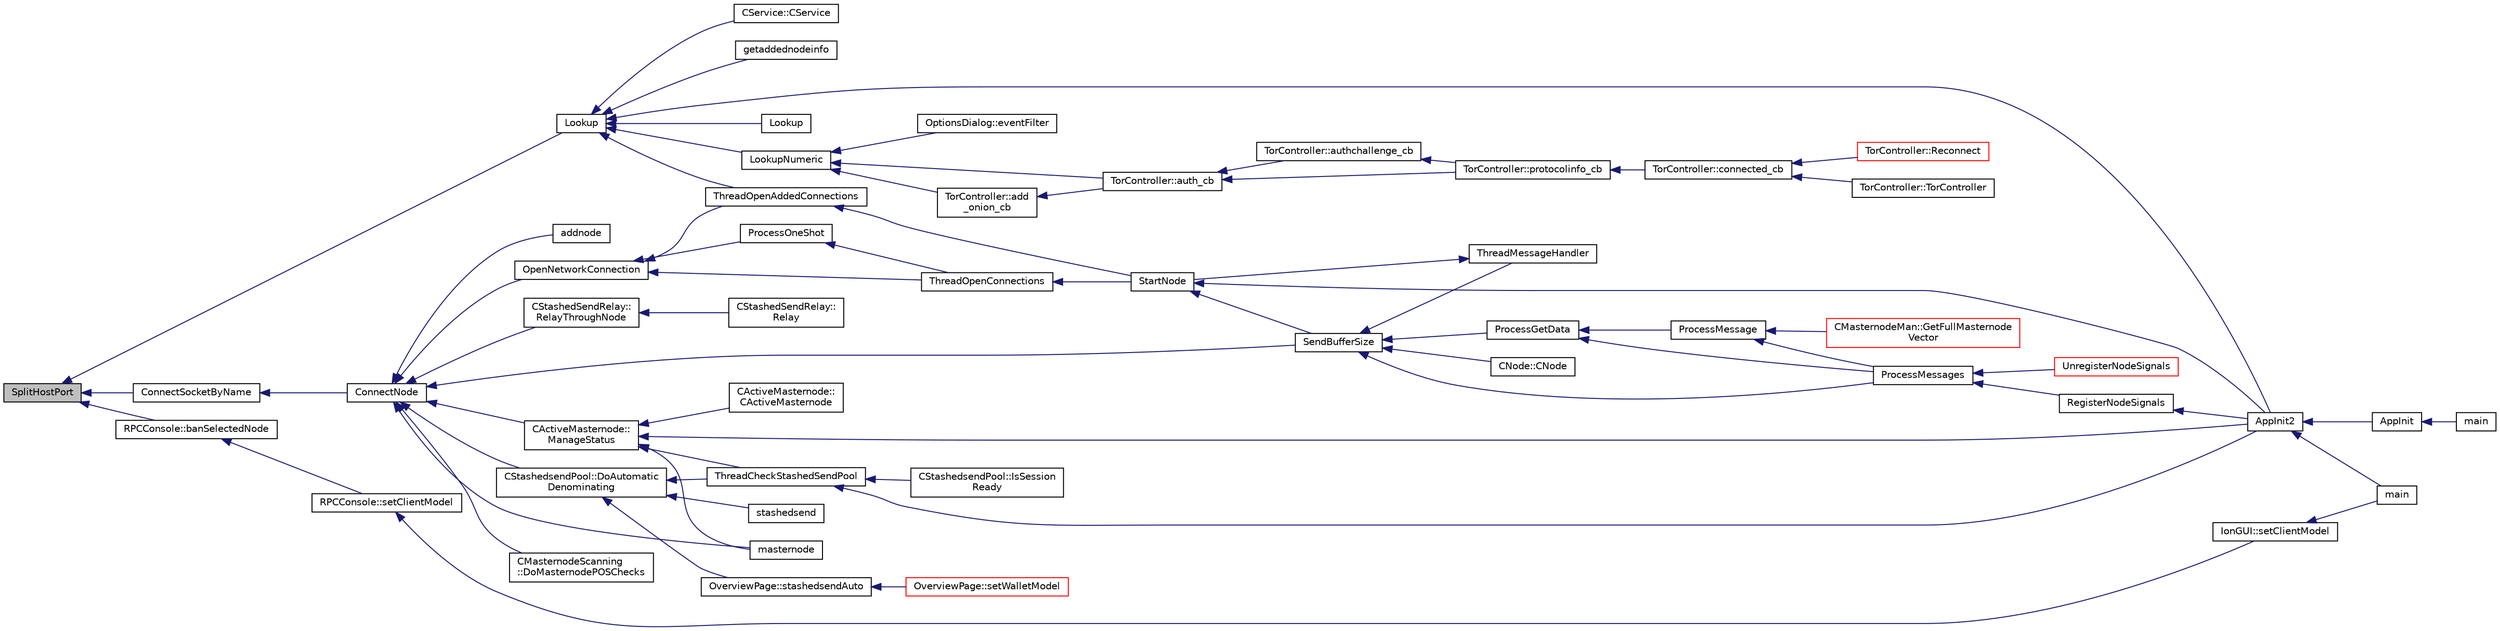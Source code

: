 digraph "SplitHostPort"
{
  edge [fontname="Helvetica",fontsize="10",labelfontname="Helvetica",labelfontsize="10"];
  node [fontname="Helvetica",fontsize="10",shape=record];
  rankdir="LR";
  Node761 [label="SplitHostPort",height=0.2,width=0.4,color="black", fillcolor="grey75", style="filled", fontcolor="black"];
  Node761 -> Node762 [dir="back",color="midnightblue",fontsize="10",style="solid",fontname="Helvetica"];
  Node762 [label="Lookup",height=0.2,width=0.4,color="black", fillcolor="white", style="filled",URL="$da/df0/netbase_8h.html#ac025429411c7622b9781b0e5ecfb9bc2"];
  Node762 -> Node763 [dir="back",color="midnightblue",fontsize="10",style="solid",fontname="Helvetica"];
  Node763 [label="AppInit2",height=0.2,width=0.4,color="black", fillcolor="white", style="filled",URL="$d8/dc0/init_8h.html#a1a4c1bfbf6ba1db77e988b89b9cadfd3",tooltip="Initialize ion. "];
  Node763 -> Node764 [dir="back",color="midnightblue",fontsize="10",style="solid",fontname="Helvetica"];
  Node764 [label="AppInit",height=0.2,width=0.4,color="black", fillcolor="white", style="filled",URL="$d4/d35/iond_8cpp.html#ac59316b767e6984e1285f0531275286b"];
  Node764 -> Node765 [dir="back",color="midnightblue",fontsize="10",style="solid",fontname="Helvetica"];
  Node765 [label="main",height=0.2,width=0.4,color="black", fillcolor="white", style="filled",URL="$d4/d35/iond_8cpp.html#a0ddf1224851353fc92bfbff6f499fa97"];
  Node763 -> Node766 [dir="back",color="midnightblue",fontsize="10",style="solid",fontname="Helvetica"];
  Node766 [label="main",height=0.2,width=0.4,color="black", fillcolor="white", style="filled",URL="$d5/d2d/ion_8cpp.html#a0ddf1224851353fc92bfbff6f499fa97"];
  Node762 -> Node767 [dir="back",color="midnightblue",fontsize="10",style="solid",fontname="Helvetica"];
  Node767 [label="ThreadOpenAddedConnections",height=0.2,width=0.4,color="black", fillcolor="white", style="filled",URL="$dd/d84/net_8cpp.html#a2d1ca95557ae336582b886a251e7fe94"];
  Node767 -> Node768 [dir="back",color="midnightblue",fontsize="10",style="solid",fontname="Helvetica"];
  Node768 [label="StartNode",height=0.2,width=0.4,color="black", fillcolor="white", style="filled",URL="$d7/d97/net_8h.html#a9396d8054e8f74959e9391871aaddde0"];
  Node768 -> Node763 [dir="back",color="midnightblue",fontsize="10",style="solid",fontname="Helvetica"];
  Node768 -> Node769 [dir="back",color="midnightblue",fontsize="10",style="solid",fontname="Helvetica"];
  Node769 [label="SendBufferSize",height=0.2,width=0.4,color="black", fillcolor="white", style="filled",URL="$d7/d97/net_8h.html#a13f289d6233bd32b78a38793f76bdccb"];
  Node769 -> Node770 [dir="back",color="midnightblue",fontsize="10",style="solid",fontname="Helvetica"];
  Node770 [label="ProcessGetData",height=0.2,width=0.4,color="black", fillcolor="white", style="filled",URL="$df/d0a/main_8cpp.html#a3be415b83ecfe1f4215e0bd28c3b1eec"];
  Node770 -> Node771 [dir="back",color="midnightblue",fontsize="10",style="solid",fontname="Helvetica"];
  Node771 [label="ProcessMessage",height=0.2,width=0.4,color="black", fillcolor="white", style="filled",URL="$df/d0a/main_8cpp.html#a8ba92b1a4bce3c835e887a9073d17d8e"];
  Node771 -> Node772 [dir="back",color="midnightblue",fontsize="10",style="solid",fontname="Helvetica"];
  Node772 [label="ProcessMessages",height=0.2,width=0.4,color="black", fillcolor="white", style="filled",URL="$d4/dbf/main_8h.html#a196f9318f02448b85b28d612698934fd"];
  Node772 -> Node773 [dir="back",color="midnightblue",fontsize="10",style="solid",fontname="Helvetica"];
  Node773 [label="RegisterNodeSignals",height=0.2,width=0.4,color="black", fillcolor="white", style="filled",URL="$d4/dbf/main_8h.html#ab02615ff65f91d69f8d786ec900baa8a",tooltip="Register with a network node to receive its signals. "];
  Node773 -> Node763 [dir="back",color="midnightblue",fontsize="10",style="solid",fontname="Helvetica"];
  Node772 -> Node774 [dir="back",color="midnightblue",fontsize="10",style="solid",fontname="Helvetica"];
  Node774 [label="UnregisterNodeSignals",height=0.2,width=0.4,color="red", fillcolor="white", style="filled",URL="$d4/dbf/main_8h.html#a3ef0cc6e9d9d6435ee2a5569244d6ebd",tooltip="Unregister a network node. "];
  Node771 -> Node776 [dir="back",color="midnightblue",fontsize="10",style="solid",fontname="Helvetica"];
  Node776 [label="CMasternodeMan::GetFullMasternode\lVector",height=0.2,width=0.4,color="red", fillcolor="white", style="filled",URL="$dc/d6b/class_c_masternode_man.html#ab39e213a7601e1bef2eba1d5d63206f5"];
  Node770 -> Node772 [dir="back",color="midnightblue",fontsize="10",style="solid",fontname="Helvetica"];
  Node769 -> Node772 [dir="back",color="midnightblue",fontsize="10",style="solid",fontname="Helvetica"];
  Node769 -> Node782 [dir="back",color="midnightblue",fontsize="10",style="solid",fontname="Helvetica"];
  Node782 [label="ThreadMessageHandler",height=0.2,width=0.4,color="black", fillcolor="white", style="filled",URL="$dd/d84/net_8cpp.html#a379b0d3521bdd62ac296f219d70c4e30"];
  Node782 -> Node768 [dir="back",color="midnightblue",fontsize="10",style="solid",fontname="Helvetica"];
  Node769 -> Node783 [dir="back",color="midnightblue",fontsize="10",style="solid",fontname="Helvetica"];
  Node783 [label="CNode::CNode",height=0.2,width=0.4,color="black", fillcolor="white", style="filled",URL="$d1/d64/class_c_node.html#a51556705550511146245b9fb2fec09c1"];
  Node762 -> Node784 [dir="back",color="midnightblue",fontsize="10",style="solid",fontname="Helvetica"];
  Node784 [label="Lookup",height=0.2,width=0.4,color="black", fillcolor="white", style="filled",URL="$da/df0/netbase_8h.html#a8e970007e4314e4cefa5895944ed74d8"];
  Node762 -> Node785 [dir="back",color="midnightblue",fontsize="10",style="solid",fontname="Helvetica"];
  Node785 [label="LookupNumeric",height=0.2,width=0.4,color="black", fillcolor="white", style="filled",URL="$da/df0/netbase_8h.html#a5b18d70f02be9dc489da605ff487cc66"];
  Node785 -> Node786 [dir="back",color="midnightblue",fontsize="10",style="solid",fontname="Helvetica"];
  Node786 [label="OptionsDialog::eventFilter",height=0.2,width=0.4,color="black", fillcolor="white", style="filled",URL="$db/d61/class_options_dialog.html#abf2b8046ca9bce3f2c1f04e329468983"];
  Node785 -> Node787 [dir="back",color="midnightblue",fontsize="10",style="solid",fontname="Helvetica"];
  Node787 [label="TorController::add\l_onion_cb",height=0.2,width=0.4,color="black", fillcolor="white", style="filled",URL="$da/dd9/class_tor_controller.html#a78b762c14a006b2f509261a95963ff67",tooltip="Callback for ADD_ONION result. "];
  Node787 -> Node788 [dir="back",color="midnightblue",fontsize="10",style="solid",fontname="Helvetica"];
  Node788 [label="TorController::auth_cb",height=0.2,width=0.4,color="black", fillcolor="white", style="filled",URL="$da/dd9/class_tor_controller.html#ae36bc33cb3088384517c68f71e9944ce",tooltip="Callback for AUTHENTICATE result. "];
  Node788 -> Node789 [dir="back",color="midnightblue",fontsize="10",style="solid",fontname="Helvetica"];
  Node789 [label="TorController::authchallenge_cb",height=0.2,width=0.4,color="black", fillcolor="white", style="filled",URL="$da/dd9/class_tor_controller.html#a86f1396b9f242183ffe777e0951eb997",tooltip="Callback for AUTHCHALLENGE result. "];
  Node789 -> Node790 [dir="back",color="midnightblue",fontsize="10",style="solid",fontname="Helvetica"];
  Node790 [label="TorController::protocolinfo_cb",height=0.2,width=0.4,color="black", fillcolor="white", style="filled",URL="$da/dd9/class_tor_controller.html#aee36fcd1cd60d7f4eb007d909894b1c3",tooltip="Callback for PROTOCOLINFO result. "];
  Node790 -> Node791 [dir="back",color="midnightblue",fontsize="10",style="solid",fontname="Helvetica"];
  Node791 [label="TorController::connected_cb",height=0.2,width=0.4,color="black", fillcolor="white", style="filled",URL="$da/dd9/class_tor_controller.html#a59d56a1525a08235b07dd9eadbae0d1f",tooltip="Callback after successful connection. "];
  Node791 -> Node792 [dir="back",color="midnightblue",fontsize="10",style="solid",fontname="Helvetica"];
  Node792 [label="TorController::TorController",height=0.2,width=0.4,color="black", fillcolor="white", style="filled",URL="$da/dd9/class_tor_controller.html#ab38d90df15a9e3f2c6e1f4f24073a64e"];
  Node791 -> Node793 [dir="back",color="midnightblue",fontsize="10",style="solid",fontname="Helvetica"];
  Node793 [label="TorController::Reconnect",height=0.2,width=0.4,color="red", fillcolor="white", style="filled",URL="$da/dd9/class_tor_controller.html#ae5d4304836fce79574ec540c5ada8269",tooltip="Reconnect, after getting disconnected. "];
  Node788 -> Node790 [dir="back",color="midnightblue",fontsize="10",style="solid",fontname="Helvetica"];
  Node785 -> Node788 [dir="back",color="midnightblue",fontsize="10",style="solid",fontname="Helvetica"];
  Node762 -> Node795 [dir="back",color="midnightblue",fontsize="10",style="solid",fontname="Helvetica"];
  Node795 [label="CService::CService",height=0.2,width=0.4,color="black", fillcolor="white", style="filled",URL="$d3/dcc/class_c_service.html#ab8f5f4ae4e99a4edad8ba48642e36137"];
  Node762 -> Node796 [dir="back",color="midnightblue",fontsize="10",style="solid",fontname="Helvetica"];
  Node796 [label="getaddednodeinfo",height=0.2,width=0.4,color="black", fillcolor="white", style="filled",URL="$df/dab/rpcnet_8cpp.html#a2a6994d3b180c8e9ce81e0da65a41bb3"];
  Node761 -> Node797 [dir="back",color="midnightblue",fontsize="10",style="solid",fontname="Helvetica"];
  Node797 [label="ConnectSocketByName",height=0.2,width=0.4,color="black", fillcolor="white", style="filled",URL="$da/df0/netbase_8h.html#a6b06ed45e08d73e435c656a4dfcb0a95"];
  Node797 -> Node798 [dir="back",color="midnightblue",fontsize="10",style="solid",fontname="Helvetica"];
  Node798 [label="ConnectNode",height=0.2,width=0.4,color="black", fillcolor="white", style="filled",URL="$d7/d97/net_8h.html#ab2c1bd88322f3f689616e70be5b53ade"];
  Node798 -> Node799 [dir="back",color="midnightblue",fontsize="10",style="solid",fontname="Helvetica"];
  Node799 [label="CActiveMasternode::\lManageStatus",height=0.2,width=0.4,color="black", fillcolor="white", style="filled",URL="$d9/d29/class_c_active_masternode.html#a8004b3b2100da7dcfedbd1e959633e51"];
  Node799 -> Node800 [dir="back",color="midnightblue",fontsize="10",style="solid",fontname="Helvetica"];
  Node800 [label="CActiveMasternode::\lCActiveMasternode",height=0.2,width=0.4,color="black", fillcolor="white", style="filled",URL="$d9/d29/class_c_active_masternode.html#a7ffb946d1b2aad0054d3b3efce8c0543"];
  Node799 -> Node763 [dir="back",color="midnightblue",fontsize="10",style="solid",fontname="Helvetica"];
  Node799 -> Node781 [dir="back",color="midnightblue",fontsize="10",style="solid",fontname="Helvetica"];
  Node781 [label="masternode",height=0.2,width=0.4,color="black", fillcolor="white", style="filled",URL="$d5/d6b/rpcstashedsend_8cpp.html#a30609e443aeb47c29ed0878d16b1b5e1"];
  Node799 -> Node801 [dir="back",color="midnightblue",fontsize="10",style="solid",fontname="Helvetica"];
  Node801 [label="ThreadCheckStashedSendPool",height=0.2,width=0.4,color="black", fillcolor="white", style="filled",URL="$d9/dbc/stashedsend_8h.html#ab583ddc86effded8432ea5387f77d883"];
  Node801 -> Node763 [dir="back",color="midnightblue",fontsize="10",style="solid",fontname="Helvetica"];
  Node801 -> Node802 [dir="back",color="midnightblue",fontsize="10",style="solid",fontname="Helvetica"];
  Node802 [label="CStashedsendPool::IsSession\lReady",height=0.2,width=0.4,color="black", fillcolor="white", style="filled",URL="$dd/d8a/class_c_stashedsend_pool.html#acb903e97bacd0ecf2f1c3c0d82e6641c",tooltip="Do we have enough users to take entries? "];
  Node798 -> Node803 [dir="back",color="midnightblue",fontsize="10",style="solid",fontname="Helvetica"];
  Node803 [label="CMasternodeScanning\l::DoMasternodePOSChecks",height=0.2,width=0.4,color="black", fillcolor="white", style="filled",URL="$d5/d9f/class_c_masternode_scanning.html#a6bc18fb7508f702e2a2d1c3731342f8f"];
  Node798 -> Node804 [dir="back",color="midnightblue",fontsize="10",style="solid",fontname="Helvetica"];
  Node804 [label="OpenNetworkConnection",height=0.2,width=0.4,color="black", fillcolor="white", style="filled",URL="$dd/d84/net_8cpp.html#aa19cb8e6cf23a990e585f2bbf9ece276"];
  Node804 -> Node805 [dir="back",color="midnightblue",fontsize="10",style="solid",fontname="Helvetica"];
  Node805 [label="ProcessOneShot",height=0.2,width=0.4,color="black", fillcolor="white", style="filled",URL="$dd/d84/net_8cpp.html#af2ec2d087be42005dc76eac64a531088"];
  Node805 -> Node806 [dir="back",color="midnightblue",fontsize="10",style="solid",fontname="Helvetica"];
  Node806 [label="ThreadOpenConnections",height=0.2,width=0.4,color="black", fillcolor="white", style="filled",URL="$dd/d84/net_8cpp.html#a3b4720330e61127963a43df26b80f804"];
  Node806 -> Node768 [dir="back",color="midnightblue",fontsize="10",style="solid",fontname="Helvetica"];
  Node804 -> Node806 [dir="back",color="midnightblue",fontsize="10",style="solid",fontname="Helvetica"];
  Node804 -> Node767 [dir="back",color="midnightblue",fontsize="10",style="solid",fontname="Helvetica"];
  Node798 -> Node769 [dir="back",color="midnightblue",fontsize="10",style="solid",fontname="Helvetica"];
  Node798 -> Node807 [dir="back",color="midnightblue",fontsize="10",style="solid",fontname="Helvetica"];
  Node807 [label="addnode",height=0.2,width=0.4,color="black", fillcolor="white", style="filled",URL="$df/dab/rpcnet_8cpp.html#ab455bfd729ba34d3bb55b716e62405a3"];
  Node798 -> Node781 [dir="back",color="midnightblue",fontsize="10",style="solid",fontname="Helvetica"];
  Node798 -> Node808 [dir="back",color="midnightblue",fontsize="10",style="solid",fontname="Helvetica"];
  Node808 [label="CStashedSendRelay::\lRelayThroughNode",height=0.2,width=0.4,color="black", fillcolor="white", style="filled",URL="$d2/d25/class_c_stashed_send_relay.html#a3e759315bdccb63c1810582eeffa080e"];
  Node808 -> Node809 [dir="back",color="midnightblue",fontsize="10",style="solid",fontname="Helvetica"];
  Node809 [label="CStashedSendRelay::\lRelay",height=0.2,width=0.4,color="black", fillcolor="white", style="filled",URL="$d2/d25/class_c_stashed_send_relay.html#a1466672b4c8f26d5cef789ea42388718"];
  Node798 -> Node810 [dir="back",color="midnightblue",fontsize="10",style="solid",fontname="Helvetica"];
  Node810 [label="CStashedsendPool::DoAutomatic\lDenominating",height=0.2,width=0.4,color="black", fillcolor="white", style="filled",URL="$dd/d8a/class_c_stashedsend_pool.html#a21f19df4854af34c8f89187c768a524f",tooltip="Passively run Stashedsend in the background according to the configuration in settings (only for QT) ..."];
  Node810 -> Node811 [dir="back",color="midnightblue",fontsize="10",style="solid",fontname="Helvetica"];
  Node811 [label="OverviewPage::stashedsendAuto",height=0.2,width=0.4,color="black", fillcolor="white", style="filled",URL="$d1/d91/class_overview_page.html#abf60d7de5f283687a914b487dc44ca76"];
  Node811 -> Node812 [dir="back",color="midnightblue",fontsize="10",style="solid",fontname="Helvetica"];
  Node812 [label="OverviewPage::setWalletModel",height=0.2,width=0.4,color="red", fillcolor="white", style="filled",URL="$d1/d91/class_overview_page.html#a2ed52a3a87e9c74fee38fa873c9bc71f"];
  Node810 -> Node814 [dir="back",color="midnightblue",fontsize="10",style="solid",fontname="Helvetica"];
  Node814 [label="stashedsend",height=0.2,width=0.4,color="black", fillcolor="white", style="filled",URL="$d5/d6b/rpcstashedsend_8cpp.html#a5a7cb1ad55aeaa8bcbb5172e9153a75a"];
  Node810 -> Node801 [dir="back",color="midnightblue",fontsize="10",style="solid",fontname="Helvetica"];
  Node761 -> Node815 [dir="back",color="midnightblue",fontsize="10",style="solid",fontname="Helvetica"];
  Node815 [label="RPCConsole::banSelectedNode",height=0.2,width=0.4,color="black", fillcolor="white", style="filled",URL="$d7/de8/class_r_p_c_console.html#aacaf485583b6342c5e1877e7582f95c5",tooltip="Ban a selected node on the Peers tab. "];
  Node815 -> Node816 [dir="back",color="midnightblue",fontsize="10",style="solid",fontname="Helvetica"];
  Node816 [label="RPCConsole::setClientModel",height=0.2,width=0.4,color="black", fillcolor="white", style="filled",URL="$d7/de8/class_r_p_c_console.html#a355349a33664a07628e9ca22a60f5fa7"];
  Node816 -> Node817 [dir="back",color="midnightblue",fontsize="10",style="solid",fontname="Helvetica"];
  Node817 [label="IonGUI::setClientModel",height=0.2,width=0.4,color="black", fillcolor="white", style="filled",URL="$dc/d0b/class_ion_g_u_i.html#aee0c583c834ce4f4c598c29db83b0680",tooltip="Set the client model. "];
  Node817 -> Node766 [dir="back",color="midnightblue",fontsize="10",style="solid",fontname="Helvetica"];
}
